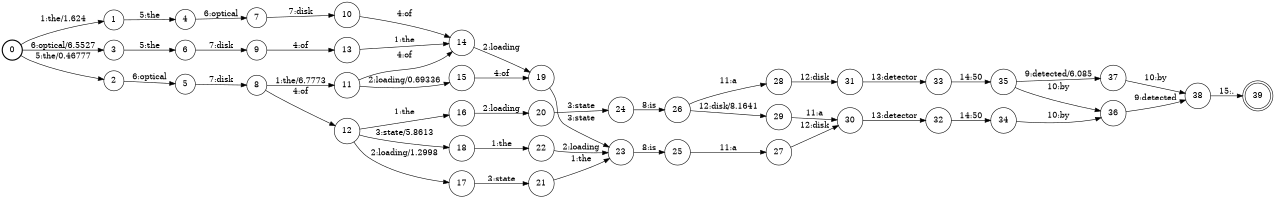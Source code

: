 digraph FST {
rankdir = LR;
size = "8.5,11";
label = "";
center = 1;
orientation = Portrait;
ranksep = "0.4";
nodesep = "0.25";
0 [label = "0", shape = circle, style = bold, fontsize = 14]
	0 -> 1 [label = "1:the/1.624", fontsize = 14];
	0 -> 2 [label = "5:the/0.46777", fontsize = 14];
	0 -> 3 [label = "6:optical/6.5527", fontsize = 14];
1 [label = "1", shape = circle, style = solid, fontsize = 14]
	1 -> 4 [label = "5:the", fontsize = 14];
2 [label = "2", shape = circle, style = solid, fontsize = 14]
	2 -> 5 [label = "6:optical", fontsize = 14];
3 [label = "3", shape = circle, style = solid, fontsize = 14]
	3 -> 6 [label = "5:the", fontsize = 14];
4 [label = "4", shape = circle, style = solid, fontsize = 14]
	4 -> 7 [label = "6:optical", fontsize = 14];
5 [label = "5", shape = circle, style = solid, fontsize = 14]
	5 -> 8 [label = "7:disk", fontsize = 14];
6 [label = "6", shape = circle, style = solid, fontsize = 14]
	6 -> 9 [label = "7:disk", fontsize = 14];
7 [label = "7", shape = circle, style = solid, fontsize = 14]
	7 -> 10 [label = "7:disk", fontsize = 14];
8 [label = "8", shape = circle, style = solid, fontsize = 14]
	8 -> 12 [label = "4:of", fontsize = 14];
	8 -> 11 [label = "1:the/6.7773", fontsize = 14];
9 [label = "9", shape = circle, style = solid, fontsize = 14]
	9 -> 13 [label = "4:of", fontsize = 14];
10 [label = "10", shape = circle, style = solid, fontsize = 14]
	10 -> 14 [label = "4:of", fontsize = 14];
11 [label = "11", shape = circle, style = solid, fontsize = 14]
	11 -> 15 [label = "2:loading/0.69336", fontsize = 14];
	11 -> 14 [label = "4:of", fontsize = 14];
12 [label = "12", shape = circle, style = solid, fontsize = 14]
	12 -> 17 [label = "2:loading/1.2998", fontsize = 14];
	12 -> 18 [label = "3:state/5.8613", fontsize = 14];
	12 -> 16 [label = "1:the", fontsize = 14];
13 [label = "13", shape = circle, style = solid, fontsize = 14]
	13 -> 14 [label = "1:the", fontsize = 14];
14 [label = "14", shape = circle, style = solid, fontsize = 14]
	14 -> 19 [label = "2:loading", fontsize = 14];
15 [label = "15", shape = circle, style = solid, fontsize = 14]
	15 -> 19 [label = "4:of", fontsize = 14];
16 [label = "16", shape = circle, style = solid, fontsize = 14]
	16 -> 20 [label = "2:loading", fontsize = 14];
17 [label = "17", shape = circle, style = solid, fontsize = 14]
	17 -> 21 [label = "3:state", fontsize = 14];
18 [label = "18", shape = circle, style = solid, fontsize = 14]
	18 -> 22 [label = "1:the", fontsize = 14];
19 [label = "19", shape = circle, style = solid, fontsize = 14]
	19 -> 23 [label = "3:state", fontsize = 14];
20 [label = "20", shape = circle, style = solid, fontsize = 14]
	20 -> 24 [label = "3:state", fontsize = 14];
21 [label = "21", shape = circle, style = solid, fontsize = 14]
	21 -> 23 [label = "1:the", fontsize = 14];
22 [label = "22", shape = circle, style = solid, fontsize = 14]
	22 -> 23 [label = "2:loading", fontsize = 14];
23 [label = "23", shape = circle, style = solid, fontsize = 14]
	23 -> 25 [label = "8:is", fontsize = 14];
24 [label = "24", shape = circle, style = solid, fontsize = 14]
	24 -> 26 [label = "8:is", fontsize = 14];
25 [label = "25", shape = circle, style = solid, fontsize = 14]
	25 -> 27 [label = "11:a", fontsize = 14];
26 [label = "26", shape = circle, style = solid, fontsize = 14]
	26 -> 29 [label = "12:disk/8.1641", fontsize = 14];
	26 -> 28 [label = "11:a", fontsize = 14];
27 [label = "27", shape = circle, style = solid, fontsize = 14]
	27 -> 30 [label = "12:disk", fontsize = 14];
28 [label = "28", shape = circle, style = solid, fontsize = 14]
	28 -> 31 [label = "12:disk", fontsize = 14];
29 [label = "29", shape = circle, style = solid, fontsize = 14]
	29 -> 30 [label = "11:a", fontsize = 14];
30 [label = "30", shape = circle, style = solid, fontsize = 14]
	30 -> 32 [label = "13:detector", fontsize = 14];
31 [label = "31", shape = circle, style = solid, fontsize = 14]
	31 -> 33 [label = "13:detector", fontsize = 14];
32 [label = "32", shape = circle, style = solid, fontsize = 14]
	32 -> 34 [label = "14:50", fontsize = 14];
33 [label = "33", shape = circle, style = solid, fontsize = 14]
	33 -> 35 [label = "14:50", fontsize = 14];
34 [label = "34", shape = circle, style = solid, fontsize = 14]
	34 -> 36 [label = "10:by", fontsize = 14];
35 [label = "35", shape = circle, style = solid, fontsize = 14]
	35 -> 37 [label = "9:detected/6.085", fontsize = 14];
	35 -> 36 [label = "10:by", fontsize = 14];
36 [label = "36", shape = circle, style = solid, fontsize = 14]
	36 -> 38 [label = "9:detected", fontsize = 14];
37 [label = "37", shape = circle, style = solid, fontsize = 14]
	37 -> 38 [label = "10:by", fontsize = 14];
38 [label = "38", shape = circle, style = solid, fontsize = 14]
	38 -> 39 [label = "15:.", fontsize = 14];
39 [label = "39", shape = doublecircle, style = solid, fontsize = 14]
}
